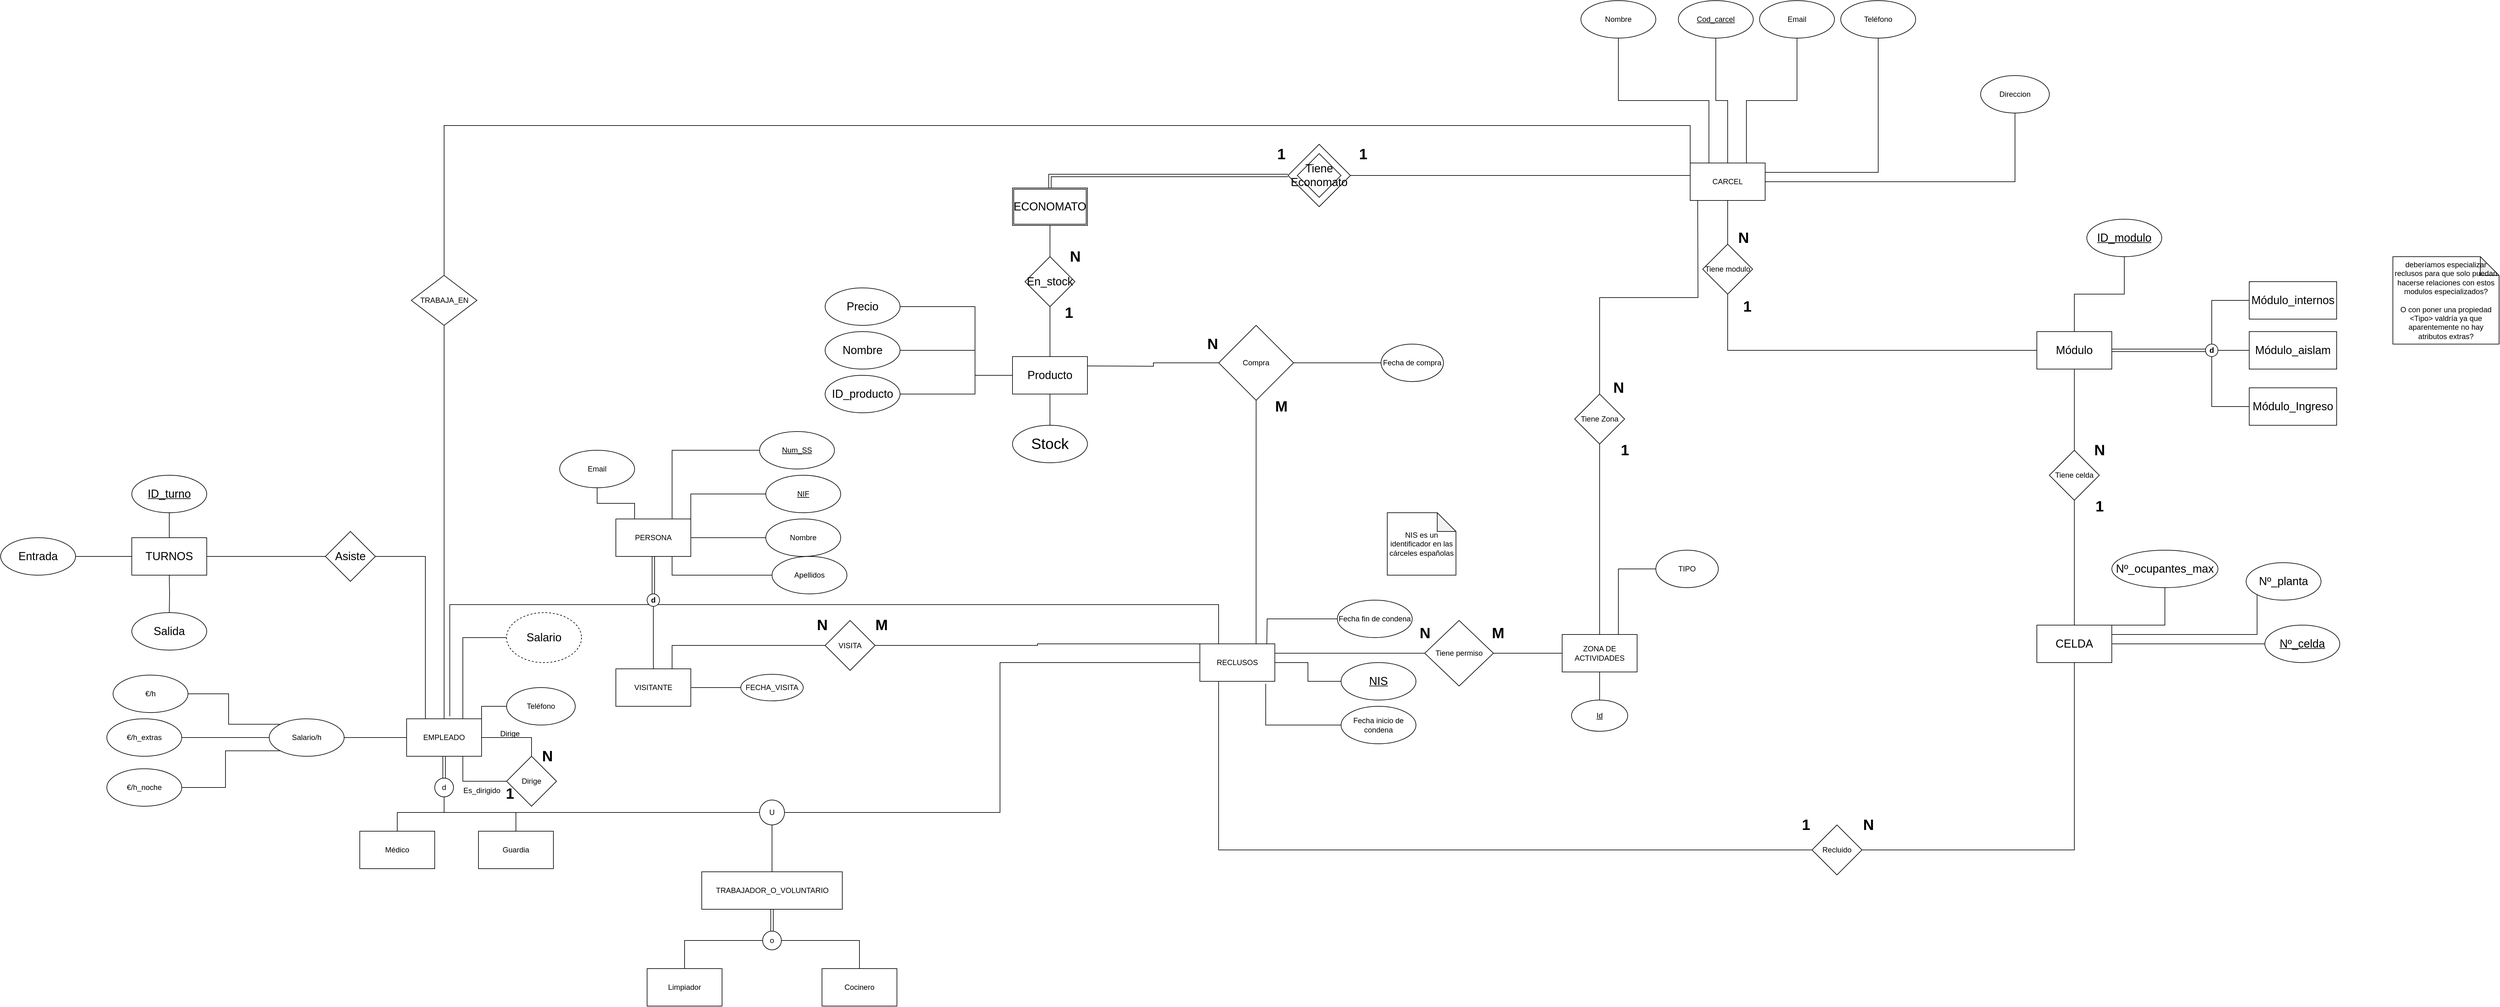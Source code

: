 <mxfile version="20.6.0" type="device"><diagram id="C5RBs43oDa-KdzZeNtuy" name="Page-1"><mxGraphModel dx="3218" dy="2105" grid="1" gridSize="10" guides="1" tooltips="1" connect="1" arrows="1" fold="1" page="1" pageScale="1" pageWidth="827" pageHeight="1169" math="0" shadow="0"><root><mxCell id="WIyWlLk6GJQsqaUBKTNV-0"/><mxCell id="WIyWlLk6GJQsqaUBKTNV-1" parent="WIyWlLk6GJQsqaUBKTNV-0"/><mxCell id="z4VB_ewiJuMk0Z62sK39-1" value="" style="rhombus;whiteSpace=wrap;html=1;" parent="WIyWlLk6GJQsqaUBKTNV-1" vertex="1"><mxGeometry x="511" y="-580" width="100" height="100" as="geometry"/></mxCell><mxCell id="nZhZhQw-TwDDFxZRIC-Q-12" value="" style="edgeStyle=orthogonalEdgeStyle;rounded=0;orthogonalLoop=1;jettySize=auto;html=1;endArrow=none;endFill=0;" parent="WIyWlLk6GJQsqaUBKTNV-1" source="nZhZhQw-TwDDFxZRIC-Q-10" target="nZhZhQw-TwDDFxZRIC-Q-11" edge="1"><mxGeometry relative="1" as="geometry"/></mxCell><mxCell id="nZhZhQw-TwDDFxZRIC-Q-14" style="edgeStyle=orthogonalEdgeStyle;rounded=0;orthogonalLoop=1;jettySize=auto;html=1;exitX=1;exitY=0.25;exitDx=0;exitDy=0;entryX=0.5;entryY=1;entryDx=0;entryDy=0;endArrow=none;endFill=0;" parent="WIyWlLk6GJQsqaUBKTNV-1" source="nZhZhQw-TwDDFxZRIC-Q-10" target="nZhZhQw-TwDDFxZRIC-Q-17" edge="1"><mxGeometry relative="1" as="geometry"/></mxCell><mxCell id="nZhZhQw-TwDDFxZRIC-Q-16" style="edgeStyle=orthogonalEdgeStyle;rounded=0;orthogonalLoop=1;jettySize=auto;html=1;exitX=0.25;exitY=0;exitDx=0;exitDy=0;endArrow=none;endFill=0;" parent="WIyWlLk6GJQsqaUBKTNV-1" source="nZhZhQw-TwDDFxZRIC-Q-10" target="nZhZhQw-TwDDFxZRIC-Q-15" edge="1"><mxGeometry relative="1" as="geometry"/></mxCell><mxCell id="nZhZhQw-TwDDFxZRIC-Q-18" style="edgeStyle=orthogonalEdgeStyle;rounded=0;orthogonalLoop=1;jettySize=auto;html=1;exitX=1;exitY=0.5;exitDx=0;exitDy=0;endArrow=none;endFill=0;entryX=0.5;entryY=1;entryDx=0;entryDy=0;" parent="WIyWlLk6GJQsqaUBKTNV-1" source="nZhZhQw-TwDDFxZRIC-Q-10" target="nZhZhQw-TwDDFxZRIC-Q-13" edge="1"><mxGeometry relative="1" as="geometry"><mxPoint x="1510.727" y="-360" as="targetPoint"/><Array as="points"><mxPoint x="1675" y="-520"/></Array></mxGeometry></mxCell><mxCell id="8FpTboGIXCuJdmvyg3Es-16" value="" style="edgeStyle=orthogonalEdgeStyle;rounded=0;orthogonalLoop=1;jettySize=auto;html=1;endArrow=none;endFill=0;" parent="WIyWlLk6GJQsqaUBKTNV-1" source="nZhZhQw-TwDDFxZRIC-Q-10" target="8FpTboGIXCuJdmvyg3Es-15" edge="1"><mxGeometry relative="1" as="geometry"/></mxCell><mxCell id="5Gf6_kw0BsBEPdDFh9oS-5" style="edgeStyle=orthogonalEdgeStyle;rounded=0;orthogonalLoop=1;jettySize=auto;html=1;exitX=0;exitY=0;exitDx=0;exitDy=0;entryX=0.5;entryY=0;entryDx=0;entryDy=0;endArrow=none;endFill=0;" parent="WIyWlLk6GJQsqaUBKTNV-1" source="nZhZhQw-TwDDFxZRIC-Q-10" target="5Gf6_kw0BsBEPdDFh9oS-1" edge="1"><mxGeometry relative="1" as="geometry"><mxPoint x="-600.0" y="-580" as="targetPoint"/><Array as="points"><mxPoint x="1155" y="-610"/><mxPoint x="-840" y="-610"/></Array></mxGeometry></mxCell><mxCell id="5Gf6_kw0BsBEPdDFh9oS-8" style="edgeStyle=orthogonalEdgeStyle;rounded=0;orthogonalLoop=1;jettySize=auto;html=1;exitX=0.75;exitY=0;exitDx=0;exitDy=0;entryX=0.5;entryY=1;entryDx=0;entryDy=0;endArrow=none;endFill=0;" parent="WIyWlLk6GJQsqaUBKTNV-1" source="nZhZhQw-TwDDFxZRIC-Q-10" target="nZhZhQw-TwDDFxZRIC-Q-34" edge="1"><mxGeometry relative="1" as="geometry"/></mxCell><mxCell id="nZhZhQw-TwDDFxZRIC-Q-10" value="CARCEL" style="rounded=0;whiteSpace=wrap;html=1;" parent="WIyWlLk6GJQsqaUBKTNV-1" vertex="1"><mxGeometry x="1155" y="-550" width="120" height="60" as="geometry"/></mxCell><mxCell id="nZhZhQw-TwDDFxZRIC-Q-11" value="&lt;u&gt;Cod_carcel&lt;/u&gt;" style="ellipse;whiteSpace=wrap;html=1;rounded=0;" parent="WIyWlLk6GJQsqaUBKTNV-1" vertex="1"><mxGeometry x="1136" y="-810" width="120" height="60" as="geometry"/></mxCell><mxCell id="nZhZhQw-TwDDFxZRIC-Q-13" value="Direccion" style="ellipse;whiteSpace=wrap;html=1;" parent="WIyWlLk6GJQsqaUBKTNV-1" vertex="1"><mxGeometry x="1620" y="-690" width="110" height="60" as="geometry"/></mxCell><mxCell id="nZhZhQw-TwDDFxZRIC-Q-15" value="Nombre" style="ellipse;whiteSpace=wrap;html=1;" parent="WIyWlLk6GJQsqaUBKTNV-1" vertex="1"><mxGeometry x="980" y="-810" width="120" height="60" as="geometry"/></mxCell><mxCell id="nZhZhQw-TwDDFxZRIC-Q-17" value="Teléfono" style="ellipse;whiteSpace=wrap;html=1;" parent="WIyWlLk6GJQsqaUBKTNV-1" vertex="1"><mxGeometry x="1396" y="-810" width="120" height="60" as="geometry"/></mxCell><mxCell id="nZhZhQw-TwDDFxZRIC-Q-26" style="edgeStyle=orthogonalEdgeStyle;rounded=0;orthogonalLoop=1;jettySize=auto;html=1;exitX=1;exitY=0;exitDx=0;exitDy=0;entryX=0;entryY=0.5;entryDx=0;entryDy=0;endArrow=none;endFill=0;" parent="WIyWlLk6GJQsqaUBKTNV-1" source="nZhZhQw-TwDDFxZRIC-Q-21" target="nZhZhQw-TwDDFxZRIC-Q-25" edge="1"><mxGeometry relative="1" as="geometry"/></mxCell><mxCell id="nZhZhQw-TwDDFxZRIC-Q-80" style="edgeStyle=orthogonalEdgeStyle;rounded=0;orthogonalLoop=1;jettySize=auto;html=1;exitX=0.5;exitY=1;exitDx=0;exitDy=0;entryX=0.5;entryY=0;entryDx=0;entryDy=0;endArrow=none;endFill=0;shape=link;" parent="WIyWlLk6GJQsqaUBKTNV-1" source="nZhZhQw-TwDDFxZRIC-Q-21" target="nZhZhQw-TwDDFxZRIC-Q-75" edge="1"><mxGeometry relative="1" as="geometry"/></mxCell><mxCell id="nZhZhQw-TwDDFxZRIC-Q-138" style="edgeStyle=orthogonalEdgeStyle;rounded=0;orthogonalLoop=1;jettySize=auto;html=1;exitX=0.25;exitY=0;exitDx=0;exitDy=0;entryX=0.5;entryY=1;entryDx=0;entryDy=0;fontSize=18;endArrow=none;endFill=0;" parent="WIyWlLk6GJQsqaUBKTNV-1" source="nZhZhQw-TwDDFxZRIC-Q-21" target="nZhZhQw-TwDDFxZRIC-Q-37" edge="1"><mxGeometry relative="1" as="geometry"/></mxCell><mxCell id="nZhZhQw-TwDDFxZRIC-Q-140" style="edgeStyle=orthogonalEdgeStyle;rounded=0;orthogonalLoop=1;jettySize=auto;html=1;exitX=0.75;exitY=1;exitDx=0;exitDy=0;entryX=0;entryY=0.5;entryDx=0;entryDy=0;fontSize=18;endArrow=none;endFill=0;" parent="WIyWlLk6GJQsqaUBKTNV-1" source="nZhZhQw-TwDDFxZRIC-Q-21" target="nZhZhQw-TwDDFxZRIC-Q-29" edge="1"><mxGeometry relative="1" as="geometry"/></mxCell><mxCell id="nZhZhQw-TwDDFxZRIC-Q-141" style="edgeStyle=orthogonalEdgeStyle;rounded=0;orthogonalLoop=1;jettySize=auto;html=1;exitX=1;exitY=0.5;exitDx=0;exitDy=0;entryX=0;entryY=0.5;entryDx=0;entryDy=0;fontSize=18;endArrow=none;endFill=0;" parent="WIyWlLk6GJQsqaUBKTNV-1" source="nZhZhQw-TwDDFxZRIC-Q-21" target="nZhZhQw-TwDDFxZRIC-Q-27" edge="1"><mxGeometry relative="1" as="geometry"/></mxCell><mxCell id="nZhZhQw-TwDDFxZRIC-Q-142" style="edgeStyle=orthogonalEdgeStyle;rounded=0;orthogonalLoop=1;jettySize=auto;html=1;exitX=0.75;exitY=0;exitDx=0;exitDy=0;entryX=0;entryY=0.5;entryDx=0;entryDy=0;fontSize=18;endArrow=none;endFill=0;" parent="WIyWlLk6GJQsqaUBKTNV-1" source="nZhZhQw-TwDDFxZRIC-Q-21" target="nZhZhQw-TwDDFxZRIC-Q-46" edge="1"><mxGeometry relative="1" as="geometry"/></mxCell><mxCell id="nZhZhQw-TwDDFxZRIC-Q-21" value="PERSONA" style="whiteSpace=wrap;html=1;" parent="WIyWlLk6GJQsqaUBKTNV-1" vertex="1"><mxGeometry x="-565" y="20" width="120" height="60" as="geometry"/></mxCell><mxCell id="nZhZhQw-TwDDFxZRIC-Q-25" value="&lt;u&gt;NIF&lt;/u&gt;" style="ellipse;whiteSpace=wrap;html=1;" parent="WIyWlLk6GJQsqaUBKTNV-1" vertex="1"><mxGeometry x="-325" y="-50" width="120" height="60" as="geometry"/></mxCell><mxCell id="nZhZhQw-TwDDFxZRIC-Q-27" value="Nombre" style="ellipse;whiteSpace=wrap;html=1;" parent="WIyWlLk6GJQsqaUBKTNV-1" vertex="1"><mxGeometry x="-325" y="20" width="120" height="60" as="geometry"/></mxCell><mxCell id="nZhZhQw-TwDDFxZRIC-Q-29" value="Apellidos" style="ellipse;whiteSpace=wrap;html=1;" parent="WIyWlLk6GJQsqaUBKTNV-1" vertex="1"><mxGeometry x="-315" y="80" width="120" height="60" as="geometry"/></mxCell><mxCell id="nZhZhQw-TwDDFxZRIC-Q-34" value="Email" style="ellipse;whiteSpace=wrap;html=1;" parent="WIyWlLk6GJQsqaUBKTNV-1" vertex="1"><mxGeometry x="1266" y="-810" width="120" height="60" as="geometry"/></mxCell><mxCell id="nZhZhQw-TwDDFxZRIC-Q-37" value="Email" style="ellipse;whiteSpace=wrap;html=1;" parent="WIyWlLk6GJQsqaUBKTNV-1" vertex="1"><mxGeometry x="-655" y="-90" width="120" height="60" as="geometry"/></mxCell><mxCell id="nZhZhQw-TwDDFxZRIC-Q-186" style="edgeStyle=orthogonalEdgeStyle;rounded=0;orthogonalLoop=1;jettySize=auto;html=1;exitX=1;exitY=0;exitDx=0;exitDy=0;entryX=0;entryY=0.5;entryDx=0;entryDy=0;fontSize=18;endArrow=none;endFill=0;" parent="WIyWlLk6GJQsqaUBKTNV-1" source="nZhZhQw-TwDDFxZRIC-Q-39" target="nZhZhQw-TwDDFxZRIC-Q-185" edge="1"><mxGeometry relative="1" as="geometry"/></mxCell><mxCell id="nZhZhQw-TwDDFxZRIC-Q-212" style="edgeStyle=none;rounded=0;orthogonalLoop=1;jettySize=auto;html=1;exitX=0;exitY=0.5;exitDx=0;exitDy=0;entryX=1;entryY=0.5;entryDx=0;entryDy=0;fontSize=18;endArrow=none;endFill=0;" parent="WIyWlLk6GJQsqaUBKTNV-1" source="nZhZhQw-TwDDFxZRIC-Q-39" target="nZhZhQw-TwDDFxZRIC-Q-87" edge="1"><mxGeometry relative="1" as="geometry"/></mxCell><mxCell id="nZhZhQw-TwDDFxZRIC-Q-218" style="edgeStyle=none;rounded=0;orthogonalLoop=1;jettySize=auto;html=1;exitX=0.25;exitY=0;exitDx=0;exitDy=0;entryX=1;entryY=0.5;entryDx=0;entryDy=0;fontSize=18;endArrow=none;endFill=0;" parent="WIyWlLk6GJQsqaUBKTNV-1" source="nZhZhQw-TwDDFxZRIC-Q-39" target="nZhZhQw-TwDDFxZRIC-Q-208" edge="1"><mxGeometry relative="1" as="geometry"><Array as="points"><mxPoint x="-870" y="80"/></Array></mxGeometry></mxCell><mxCell id="nZhZhQw-TwDDFxZRIC-Q-219" style="edgeStyle=none;rounded=0;orthogonalLoop=1;jettySize=auto;html=1;exitX=0.75;exitY=0;exitDx=0;exitDy=0;entryX=0;entryY=0.5;entryDx=0;entryDy=0;fontSize=18;endArrow=none;endFill=0;" parent="WIyWlLk6GJQsqaUBKTNV-1" source="nZhZhQw-TwDDFxZRIC-Q-39" target="nZhZhQw-TwDDFxZRIC-Q-129" edge="1"><mxGeometry relative="1" as="geometry"><Array as="points"><mxPoint x="-810" y="210"/></Array></mxGeometry></mxCell><mxCell id="8FpTboGIXCuJdmvyg3Es-13" style="edgeStyle=orthogonalEdgeStyle;rounded=0;orthogonalLoop=1;jettySize=auto;html=1;exitX=0.75;exitY=1;exitDx=0;exitDy=0;endArrow=none;endFill=0;" parent="WIyWlLk6GJQsqaUBKTNV-1" source="nZhZhQw-TwDDFxZRIC-Q-39" target="8FpTboGIXCuJdmvyg3Es-12" edge="1"><mxGeometry relative="1" as="geometry"/></mxCell><mxCell id="8FpTboGIXCuJdmvyg3Es-14" style="edgeStyle=orthogonalEdgeStyle;rounded=0;orthogonalLoop=1;jettySize=auto;html=1;exitX=1;exitY=0.5;exitDx=0;exitDy=0;entryX=0.5;entryY=0;entryDx=0;entryDy=0;endArrow=none;endFill=0;" parent="WIyWlLk6GJQsqaUBKTNV-1" source="nZhZhQw-TwDDFxZRIC-Q-39" target="8FpTboGIXCuJdmvyg3Es-12" edge="1"><mxGeometry relative="1" as="geometry"/></mxCell><mxCell id="5Gf6_kw0BsBEPdDFh9oS-2" style="edgeStyle=orthogonalEdgeStyle;rounded=0;orthogonalLoop=1;jettySize=auto;html=1;exitX=0.5;exitY=0;exitDx=0;exitDy=0;endArrow=none;endFill=0;" parent="WIyWlLk6GJQsqaUBKTNV-1" source="nZhZhQw-TwDDFxZRIC-Q-39" target="5Gf6_kw0BsBEPdDFh9oS-1" edge="1"><mxGeometry relative="1" as="geometry"/></mxCell><mxCell id="nZhZhQw-TwDDFxZRIC-Q-39" value="EMPLEADO" style="whiteSpace=wrap;html=1;" parent="WIyWlLk6GJQsqaUBKTNV-1" vertex="1"><mxGeometry x="-900" y="340" width="120" height="60" as="geometry"/></mxCell><mxCell id="nZhZhQw-TwDDFxZRIC-Q-146" style="edgeStyle=orthogonalEdgeStyle;rounded=0;orthogonalLoop=1;jettySize=auto;html=1;exitX=1;exitY=0.5;exitDx=0;exitDy=0;entryX=0;entryY=0.5;entryDx=0;entryDy=0;fontSize=18;endArrow=none;endFill=0;" parent="WIyWlLk6GJQsqaUBKTNV-1" source="nZhZhQw-TwDDFxZRIC-Q-40" target="nZhZhQw-TwDDFxZRIC-Q-145" edge="1"><mxGeometry relative="1" as="geometry"/></mxCell><mxCell id="BwwgE5QBUh3-6MuKjZ0O-3" style="edgeStyle=orthogonalEdgeStyle;rounded=0;orthogonalLoop=1;jettySize=auto;html=1;exitX=0.75;exitY=0;exitDx=0;exitDy=0;endArrow=none;endFill=0;" parent="WIyWlLk6GJQsqaUBKTNV-1" source="nZhZhQw-TwDDFxZRIC-Q-40" target="BwwgE5QBUh3-6MuKjZ0O-4" edge="1"><mxGeometry relative="1" as="geometry"><mxPoint x="460.111" y="-190" as="targetPoint"/></mxGeometry></mxCell><mxCell id="z4VB_ewiJuMk0Z62sK39-12" style="edgeStyle=orthogonalEdgeStyle;rounded=0;orthogonalLoop=1;jettySize=auto;html=1;exitX=0;exitY=0.5;exitDx=0;exitDy=0;entryX=1;entryY=0.5;entryDx=0;entryDy=0;endArrow=none;endFill=0;" parent="WIyWlLk6GJQsqaUBKTNV-1" source="nZhZhQw-TwDDFxZRIC-Q-40" target="z4VB_ewiJuMk0Z62sK39-8" edge="1"><mxGeometry relative="1" as="geometry"><Array as="points"><mxPoint x="50" y="250"/><mxPoint x="50" y="490"/></Array></mxGeometry></mxCell><mxCell id="z4VB_ewiJuMk0Z62sK39-24" style="edgeStyle=orthogonalEdgeStyle;rounded=0;orthogonalLoop=1;jettySize=auto;html=1;exitX=1;exitY=0.25;exitDx=0;exitDy=0;endArrow=none;endFill=0;" parent="WIyWlLk6GJQsqaUBKTNV-1" source="nZhZhQw-TwDDFxZRIC-Q-40" target="z4VB_ewiJuMk0Z62sK39-28" edge="1"><mxGeometry relative="1" as="geometry"><mxPoint x="720" y="235" as="targetPoint"/></mxGeometry></mxCell><mxCell id="qraamc6nUMJ5CnrImO1x-23" style="edgeStyle=orthogonalEdgeStyle;rounded=0;orthogonalLoop=1;jettySize=auto;html=1;exitX=0.25;exitY=0;exitDx=0;exitDy=0;entryX=1;entryY=1;entryDx=0;entryDy=0;endArrow=none;endFill=0;" edge="1" parent="WIyWlLk6GJQsqaUBKTNV-1" source="nZhZhQw-TwDDFxZRIC-Q-40" target="nZhZhQw-TwDDFxZRIC-Q-75"><mxGeometry relative="1" as="geometry"><Array as="points"><mxPoint x="400" y="157"/></Array></mxGeometry></mxCell><mxCell id="qraamc6nUMJ5CnrImO1x-30" style="edgeStyle=orthogonalEdgeStyle;rounded=0;orthogonalLoop=1;jettySize=auto;html=1;exitX=0;exitY=0;exitDx=0;exitDy=0;entryX=1;entryY=0.5;entryDx=0;entryDy=0;endArrow=none;endFill=0;" edge="1" parent="WIyWlLk6GJQsqaUBKTNV-1" source="nZhZhQw-TwDDFxZRIC-Q-40" target="qraamc6nUMJ5CnrImO1x-28"><mxGeometry relative="1" as="geometry"><Array as="points"><mxPoint x="110" y="220"/><mxPoint x="110" y="223"/></Array></mxGeometry></mxCell><mxCell id="nZhZhQw-TwDDFxZRIC-Q-40" value="RECLUSOS" style="whiteSpace=wrap;html=1;" parent="WIyWlLk6GJQsqaUBKTNV-1" vertex="1"><mxGeometry x="370" y="220" width="120" height="60" as="geometry"/></mxCell><mxCell id="nZhZhQw-TwDDFxZRIC-Q-46" value="&lt;u&gt;Num_SS&lt;/u&gt;" style="ellipse;whiteSpace=wrap;html=1;" parent="WIyWlLk6GJQsqaUBKTNV-1" vertex="1"><mxGeometry x="-335" y="-120" width="120" height="60" as="geometry"/></mxCell><mxCell id="nZhZhQw-TwDDFxZRIC-Q-81" style="edgeStyle=orthogonalEdgeStyle;rounded=0;orthogonalLoop=1;jettySize=auto;html=1;exitX=0;exitY=1;exitDx=0;exitDy=0;entryX=0.576;entryY=-0.069;entryDx=0;entryDy=0;entryPerimeter=0;endArrow=none;endFill=0;" parent="WIyWlLk6GJQsqaUBKTNV-1" source="nZhZhQw-TwDDFxZRIC-Q-75" target="nZhZhQw-TwDDFxZRIC-Q-39" edge="1"><mxGeometry relative="1" as="geometry"/></mxCell><mxCell id="qraamc6nUMJ5CnrImO1x-25" style="edgeStyle=orthogonalEdgeStyle;rounded=0;orthogonalLoop=1;jettySize=auto;html=1;exitX=0.5;exitY=1;exitDx=0;exitDy=0;entryX=0.5;entryY=0;entryDx=0;entryDy=0;endArrow=none;endFill=0;" edge="1" parent="WIyWlLk6GJQsqaUBKTNV-1" source="nZhZhQw-TwDDFxZRIC-Q-75" target="qraamc6nUMJ5CnrImO1x-24"><mxGeometry relative="1" as="geometry"/></mxCell><mxCell id="nZhZhQw-TwDDFxZRIC-Q-75" value="&lt;b&gt;d&lt;/b&gt;" style="ellipse;whiteSpace=wrap;html=1;aspect=fixed;" parent="WIyWlLk6GJQsqaUBKTNV-1" vertex="1"><mxGeometry x="-515" y="140" width="20" height="20" as="geometry"/></mxCell><mxCell id="nZhZhQw-TwDDFxZRIC-Q-93" style="edgeStyle=orthogonalEdgeStyle;rounded=0;orthogonalLoop=1;jettySize=auto;html=1;exitX=0;exitY=1;exitDx=0;exitDy=0;entryX=1;entryY=0.5;entryDx=0;entryDy=0;endArrow=none;endFill=0;" parent="WIyWlLk6GJQsqaUBKTNV-1" source="nZhZhQw-TwDDFxZRIC-Q-87" target="nZhZhQw-TwDDFxZRIC-Q-90" edge="1"><mxGeometry relative="1" as="geometry"><mxPoint x="-1109.497" y="394.749" as="sourcePoint"/></mxGeometry></mxCell><mxCell id="nZhZhQw-TwDDFxZRIC-Q-91" style="edgeStyle=orthogonalEdgeStyle;rounded=0;orthogonalLoop=1;jettySize=auto;html=1;exitX=0;exitY=0;exitDx=0;exitDy=0;entryX=1;entryY=0.5;entryDx=0;entryDy=0;endArrow=none;endFill=0;" parent="WIyWlLk6GJQsqaUBKTNV-1" source="nZhZhQw-TwDDFxZRIC-Q-87" target="nZhZhQw-TwDDFxZRIC-Q-88" edge="1"><mxGeometry relative="1" as="geometry"/></mxCell><mxCell id="nZhZhQw-TwDDFxZRIC-Q-92" style="edgeStyle=orthogonalEdgeStyle;rounded=0;orthogonalLoop=1;jettySize=auto;html=1;exitX=0;exitY=0.5;exitDx=0;exitDy=0;endArrow=none;endFill=0;" parent="WIyWlLk6GJQsqaUBKTNV-1" source="nZhZhQw-TwDDFxZRIC-Q-87" target="nZhZhQw-TwDDFxZRIC-Q-89" edge="1"><mxGeometry relative="1" as="geometry"/></mxCell><mxCell id="nZhZhQw-TwDDFxZRIC-Q-87" value="Salario/h" style="ellipse;whiteSpace=wrap;html=1;" parent="WIyWlLk6GJQsqaUBKTNV-1" vertex="1"><mxGeometry x="-1120" y="340" width="120" height="60" as="geometry"/></mxCell><mxCell id="nZhZhQw-TwDDFxZRIC-Q-88" value="€/h" style="ellipse;whiteSpace=wrap;html=1;" parent="WIyWlLk6GJQsqaUBKTNV-1" vertex="1"><mxGeometry x="-1370" y="270" width="120" height="60" as="geometry"/></mxCell><mxCell id="nZhZhQw-TwDDFxZRIC-Q-89" value="€/h_extras" style="ellipse;whiteSpace=wrap;html=1;" parent="WIyWlLk6GJQsqaUBKTNV-1" vertex="1"><mxGeometry x="-1380" y="340" width="120" height="60" as="geometry"/></mxCell><mxCell id="nZhZhQw-TwDDFxZRIC-Q-90" value="€/h_noche" style="ellipse;whiteSpace=wrap;html=1;" parent="WIyWlLk6GJQsqaUBKTNV-1" vertex="1"><mxGeometry x="-1380" y="420" width="120" height="60" as="geometry"/></mxCell><mxCell id="nZhZhQw-TwDDFxZRIC-Q-129" value="Salario" style="ellipse;whiteSpace=wrap;html=1;fontSize=18;dashed=1;" parent="WIyWlLk6GJQsqaUBKTNV-1" vertex="1"><mxGeometry x="-740" y="170" width="120" height="80" as="geometry"/></mxCell><mxCell id="nZhZhQw-TwDDFxZRIC-Q-145" value="&lt;u&gt;NIS&lt;/u&gt;" style="ellipse;whiteSpace=wrap;html=1;fontSize=18;" parent="WIyWlLk6GJQsqaUBKTNV-1" vertex="1"><mxGeometry x="596" y="250" width="120" height="60" as="geometry"/></mxCell><mxCell id="nZhZhQw-TwDDFxZRIC-Q-153" style="edgeStyle=orthogonalEdgeStyle;rounded=0;orthogonalLoop=1;jettySize=auto;html=1;exitX=1;exitY=0;exitDx=0;exitDy=0;fontSize=18;endArrow=none;endFill=0;entryX=0.5;entryY=1;entryDx=0;entryDy=0;" parent="WIyWlLk6GJQsqaUBKTNV-1" source="nZhZhQw-TwDDFxZRIC-Q-151" target="nZhZhQw-TwDDFxZRIC-Q-154" edge="1"><mxGeometry relative="1" as="geometry"><mxPoint x="1805" y="150" as="targetPoint"/><Array as="points"><mxPoint x="1915" y="190"/></Array></mxGeometry></mxCell><mxCell id="nZhZhQw-TwDDFxZRIC-Q-156" style="edgeStyle=orthogonalEdgeStyle;rounded=0;orthogonalLoop=1;jettySize=auto;html=1;exitX=1;exitY=0.5;exitDx=0;exitDy=0;entryX=0;entryY=0.5;entryDx=0;entryDy=0;fontSize=18;endArrow=none;endFill=0;" parent="WIyWlLk6GJQsqaUBKTNV-1" source="nZhZhQw-TwDDFxZRIC-Q-151" target="nZhZhQw-TwDDFxZRIC-Q-155" edge="1"><mxGeometry relative="1" as="geometry"/></mxCell><mxCell id="nZhZhQw-TwDDFxZRIC-Q-158" style="edgeStyle=orthogonalEdgeStyle;rounded=0;orthogonalLoop=1;jettySize=auto;html=1;exitX=1;exitY=0.25;exitDx=0;exitDy=0;entryX=0;entryY=1;entryDx=0;entryDy=0;fontSize=18;endArrow=none;endFill=0;" parent="WIyWlLk6GJQsqaUBKTNV-1" source="nZhZhQw-TwDDFxZRIC-Q-151" target="nZhZhQw-TwDDFxZRIC-Q-157" edge="1"><mxGeometry relative="1" as="geometry"/></mxCell><mxCell id="8FpTboGIXCuJdmvyg3Es-21" style="edgeStyle=orthogonalEdgeStyle;rounded=0;orthogonalLoop=1;jettySize=auto;html=1;exitX=0.5;exitY=1;exitDx=0;exitDy=0;endArrow=none;endFill=0;entryX=1;entryY=0.5;entryDx=0;entryDy=0;" parent="WIyWlLk6GJQsqaUBKTNV-1" source="nZhZhQw-TwDDFxZRIC-Q-151" target="8FpTboGIXCuJdmvyg3Es-22" edge="1"><mxGeometry relative="1" as="geometry"><mxPoint x="386.8" y="610" as="targetPoint"/><Array as="points"><mxPoint x="1770" y="550"/></Array></mxGeometry></mxCell><mxCell id="nZhZhQw-TwDDFxZRIC-Q-151" value="CELDA" style="whiteSpace=wrap;html=1;fontSize=18;" parent="WIyWlLk6GJQsqaUBKTNV-1" vertex="1"><mxGeometry x="1710" y="190" width="120" height="60" as="geometry"/></mxCell><mxCell id="nZhZhQw-TwDDFxZRIC-Q-154" value="Nº_ocupantes_max" style="ellipse;whiteSpace=wrap;html=1;fontSize=18;" parent="WIyWlLk6GJQsqaUBKTNV-1" vertex="1"><mxGeometry x="1830" y="70" width="170" height="60" as="geometry"/></mxCell><mxCell id="nZhZhQw-TwDDFxZRIC-Q-155" value="&lt;u&gt;Nº_celda&lt;/u&gt;" style="ellipse;whiteSpace=wrap;html=1;fontSize=18;" parent="WIyWlLk6GJQsqaUBKTNV-1" vertex="1"><mxGeometry x="2075" y="190" width="120" height="60" as="geometry"/></mxCell><mxCell id="nZhZhQw-TwDDFxZRIC-Q-157" value="Nº_planta" style="ellipse;whiteSpace=wrap;html=1;fontSize=18;" parent="WIyWlLk6GJQsqaUBKTNV-1" vertex="1"><mxGeometry x="2045" y="90" width="120" height="60" as="geometry"/></mxCell><mxCell id="nZhZhQw-TwDDFxZRIC-Q-166" style="edgeStyle=orthogonalEdgeStyle;rounded=0;orthogonalLoop=1;jettySize=auto;html=1;exitX=0.5;exitY=0;exitDx=0;exitDy=0;entryX=0.5;entryY=1;entryDx=0;entryDy=0;fontSize=18;endArrow=none;endFill=0;" parent="WIyWlLk6GJQsqaUBKTNV-1" source="nZhZhQw-TwDDFxZRIC-Q-161" target="nZhZhQw-TwDDFxZRIC-Q-165" edge="1"><mxGeometry relative="1" as="geometry"/></mxCell><mxCell id="nZhZhQw-TwDDFxZRIC-Q-178" style="edgeStyle=orthogonalEdgeStyle;rounded=0;orthogonalLoop=1;jettySize=auto;html=1;exitX=1;exitY=0.5;exitDx=0;exitDy=0;entryX=0;entryY=0.5;entryDx=0;entryDy=0;fontSize=18;endArrow=none;endFill=0;shape=link;" parent="WIyWlLk6GJQsqaUBKTNV-1" source="nZhZhQw-TwDDFxZRIC-Q-161" target="nZhZhQw-TwDDFxZRIC-Q-177" edge="1"><mxGeometry relative="1" as="geometry"/></mxCell><mxCell id="8FpTboGIXCuJdmvyg3Es-18" style="edgeStyle=orthogonalEdgeStyle;rounded=0;orthogonalLoop=1;jettySize=auto;html=1;exitX=0.5;exitY=1;exitDx=0;exitDy=0;endArrow=none;endFill=0;entryX=0.5;entryY=0;entryDx=0;entryDy=0;" parent="WIyWlLk6GJQsqaUBKTNV-1" source="nZhZhQw-TwDDFxZRIC-Q-161" target="8FpTboGIXCuJdmvyg3Es-19" edge="1"><mxGeometry relative="1" as="geometry"><mxPoint x="1770.667" y="-50" as="targetPoint"/></mxGeometry></mxCell><mxCell id="nZhZhQw-TwDDFxZRIC-Q-161" value="Módulo" style="whiteSpace=wrap;html=1;fontSize=18;" parent="WIyWlLk6GJQsqaUBKTNV-1" vertex="1"><mxGeometry x="1710" y="-280" width="120" height="60" as="geometry"/></mxCell><mxCell id="nZhZhQw-TwDDFxZRIC-Q-165" value="&lt;u&gt;ID_modulo&lt;/u&gt;" style="ellipse;whiteSpace=wrap;html=1;fontSize=18;" parent="WIyWlLk6GJQsqaUBKTNV-1" vertex="1"><mxGeometry x="1790" y="-460" width="120" height="60" as="geometry"/></mxCell><mxCell id="nZhZhQw-TwDDFxZRIC-Q-167" value="Módulo_internos" style="whiteSpace=wrap;html=1;fontSize=18;" parent="WIyWlLk6GJQsqaUBKTNV-1" vertex="1"><mxGeometry x="2050" y="-360" width="140" height="60" as="geometry"/></mxCell><mxCell id="nZhZhQw-TwDDFxZRIC-Q-168" value="Módulo_aislam" style="whiteSpace=wrap;html=1;fontSize=18;" parent="WIyWlLk6GJQsqaUBKTNV-1" vertex="1"><mxGeometry x="2050" y="-280" width="140" height="60" as="geometry"/></mxCell><mxCell id="nZhZhQw-TwDDFxZRIC-Q-169" value="Módulo_Ingreso" style="whiteSpace=wrap;html=1;fontSize=18;" parent="WIyWlLk6GJQsqaUBKTNV-1" vertex="1"><mxGeometry x="2050" y="-190" width="140" height="60" as="geometry"/></mxCell><mxCell id="nZhZhQw-TwDDFxZRIC-Q-180" style="edgeStyle=orthogonalEdgeStyle;rounded=0;orthogonalLoop=1;jettySize=auto;html=1;exitX=1;exitY=0.5;exitDx=0;exitDy=0;entryX=0;entryY=0.5;entryDx=0;entryDy=0;fontSize=18;endArrow=none;endFill=0;" parent="WIyWlLk6GJQsqaUBKTNV-1" source="nZhZhQw-TwDDFxZRIC-Q-177" target="nZhZhQw-TwDDFxZRIC-Q-168" edge="1"><mxGeometry relative="1" as="geometry"/></mxCell><mxCell id="nZhZhQw-TwDDFxZRIC-Q-182" style="edgeStyle=orthogonalEdgeStyle;rounded=0;orthogonalLoop=1;jettySize=auto;html=1;exitX=0.5;exitY=1;exitDx=0;exitDy=0;entryX=0;entryY=0.5;entryDx=0;entryDy=0;fontSize=18;endArrow=none;endFill=0;" parent="WIyWlLk6GJQsqaUBKTNV-1" source="nZhZhQw-TwDDFxZRIC-Q-177" target="nZhZhQw-TwDDFxZRIC-Q-169" edge="1"><mxGeometry relative="1" as="geometry"/></mxCell><mxCell id="nZhZhQw-TwDDFxZRIC-Q-184" style="edgeStyle=orthogonalEdgeStyle;rounded=0;orthogonalLoop=1;jettySize=auto;html=1;exitX=0.5;exitY=0;exitDx=0;exitDy=0;entryX=0;entryY=0.5;entryDx=0;entryDy=0;fontSize=18;endArrow=none;endFill=0;" parent="WIyWlLk6GJQsqaUBKTNV-1" source="nZhZhQw-TwDDFxZRIC-Q-177" target="nZhZhQw-TwDDFxZRIC-Q-167" edge="1"><mxGeometry relative="1" as="geometry"/></mxCell><mxCell id="nZhZhQw-TwDDFxZRIC-Q-177" value="&lt;b&gt;d&lt;/b&gt;" style="ellipse;whiteSpace=wrap;html=1;aspect=fixed;" parent="WIyWlLk6GJQsqaUBKTNV-1" vertex="1"><mxGeometry x="1980" y="-260" width="20" height="20" as="geometry"/></mxCell><mxCell id="nZhZhQw-TwDDFxZRIC-Q-185" value="Teléfono" style="ellipse;whiteSpace=wrap;html=1;" parent="WIyWlLk6GJQsqaUBKTNV-1" vertex="1"><mxGeometry x="-740" y="290" width="110" height="60" as="geometry"/></mxCell><mxCell id="nZhZhQw-TwDDFxZRIC-Q-198" style="edgeStyle=orthogonalEdgeStyle;rounded=0;orthogonalLoop=1;jettySize=auto;html=1;exitX=0.5;exitY=1;exitDx=0;exitDy=0;entryX=0.5;entryY=0;entryDx=0;entryDy=0;fontSize=18;endArrow=none;endFill=0;" parent="WIyWlLk6GJQsqaUBKTNV-1" target="nZhZhQw-TwDDFxZRIC-Q-197" edge="1"><mxGeometry relative="1" as="geometry"><mxPoint x="-1280" y="110" as="sourcePoint"/></mxGeometry></mxCell><mxCell id="nZhZhQw-TwDDFxZRIC-Q-195" value="Entrada" style="ellipse;whiteSpace=wrap;html=1;fontSize=18;" parent="WIyWlLk6GJQsqaUBKTNV-1" vertex="1"><mxGeometry x="-1550" y="50" width="120" height="60" as="geometry"/></mxCell><mxCell id="nZhZhQw-TwDDFxZRIC-Q-197" value="Salida" style="ellipse;whiteSpace=wrap;html=1;fontSize=18;" parent="WIyWlLk6GJQsqaUBKTNV-1" vertex="1"><mxGeometry x="-1340" y="170" width="120" height="60" as="geometry"/></mxCell><mxCell id="nZhZhQw-TwDDFxZRIC-Q-205" style="edgeStyle=orthogonalEdgeStyle;rounded=0;orthogonalLoop=1;jettySize=auto;html=1;exitX=0.5;exitY=0;exitDx=0;exitDy=0;entryX=0.5;entryY=1;entryDx=0;entryDy=0;fontSize=18;endArrow=none;endFill=0;" parent="WIyWlLk6GJQsqaUBKTNV-1" source="nZhZhQw-TwDDFxZRIC-Q-203" target="nZhZhQw-TwDDFxZRIC-Q-204" edge="1"><mxGeometry relative="1" as="geometry"/></mxCell><mxCell id="nZhZhQw-TwDDFxZRIC-Q-206" style="edgeStyle=orthogonalEdgeStyle;rounded=0;orthogonalLoop=1;jettySize=auto;html=1;exitX=0;exitY=0.5;exitDx=0;exitDy=0;entryX=1;entryY=0.5;entryDx=0;entryDy=0;fontSize=18;endArrow=none;endFill=0;" parent="WIyWlLk6GJQsqaUBKTNV-1" source="nZhZhQw-TwDDFxZRIC-Q-203" target="nZhZhQw-TwDDFxZRIC-Q-195" edge="1"><mxGeometry relative="1" as="geometry"/></mxCell><mxCell id="nZhZhQw-TwDDFxZRIC-Q-203" value="TURNOS" style="whiteSpace=wrap;html=1;fontSize=18;" parent="WIyWlLk6GJQsqaUBKTNV-1" vertex="1"><mxGeometry x="-1340" y="50" width="120" height="60" as="geometry"/></mxCell><mxCell id="nZhZhQw-TwDDFxZRIC-Q-204" value="&lt;u&gt;ID_turno&lt;/u&gt;" style="ellipse;whiteSpace=wrap;html=1;fontSize=18;" parent="WIyWlLk6GJQsqaUBKTNV-1" vertex="1"><mxGeometry x="-1340" y="-50" width="120" height="60" as="geometry"/></mxCell><mxCell id="nZhZhQw-TwDDFxZRIC-Q-208" value="Asiste" style="rhombus;whiteSpace=wrap;html=1;fontSize=18;" parent="WIyWlLk6GJQsqaUBKTNV-1" vertex="1"><mxGeometry x="-1030" y="40" width="80" height="80" as="geometry"/></mxCell><mxCell id="nZhZhQw-TwDDFxZRIC-Q-248" value="" style="edgeStyle=orthogonalEdgeStyle;rounded=0;orthogonalLoop=1;jettySize=auto;html=1;fontSize=18;endArrow=none;endFill=0;" parent="WIyWlLk6GJQsqaUBKTNV-1" source="nZhZhQw-TwDDFxZRIC-Q-225" target="nZhZhQw-TwDDFxZRIC-Q-247" edge="1"><mxGeometry relative="1" as="geometry"/></mxCell><mxCell id="nZhZhQw-TwDDFxZRIC-Q-225" value="ECONOMATO" style="shape=ext;double=1;rounded=0;whiteSpace=wrap;html=1;fontSize=18;perimeterSpacing=0;" parent="WIyWlLk6GJQsqaUBKTNV-1" vertex="1"><mxGeometry x="70" y="-510" width="120" height="60" as="geometry"/></mxCell><mxCell id="nZhZhQw-TwDDFxZRIC-Q-226" style="edgeStyle=none;rounded=0;orthogonalLoop=1;jettySize=auto;html=1;exitX=0.5;exitY=0;exitDx=0;exitDy=0;fontSize=18;endArrow=none;endFill=0;" parent="WIyWlLk6GJQsqaUBKTNV-1" source="nZhZhQw-TwDDFxZRIC-Q-225" target="nZhZhQw-TwDDFxZRIC-Q-225" edge="1"><mxGeometry relative="1" as="geometry"/></mxCell><mxCell id="nZhZhQw-TwDDFxZRIC-Q-231" style="edgeStyle=none;rounded=0;orthogonalLoop=1;jettySize=auto;html=1;exitX=1;exitY=1;exitDx=0;exitDy=0;fontSize=18;endArrow=none;endFill=0;" parent="WIyWlLk6GJQsqaUBKTNV-1" edge="1"><mxGeometry relative="1" as="geometry"><mxPoint x="37.5" y="-512.5" as="sourcePoint"/><mxPoint x="37.5" y="-512.5" as="targetPoint"/></mxGeometry></mxCell><mxCell id="nZhZhQw-TwDDFxZRIC-Q-242" style="edgeStyle=orthogonalEdgeStyle;rounded=0;orthogonalLoop=1;jettySize=auto;html=1;exitX=0;exitY=0.5;exitDx=0;exitDy=0;fontSize=18;endArrow=none;endFill=0;entryX=1;entryY=0.5;entryDx=0;entryDy=0;" parent="WIyWlLk6GJQsqaUBKTNV-1" source="nZhZhQw-TwDDFxZRIC-Q-240" target="nZhZhQw-TwDDFxZRIC-Q-241" edge="1"><mxGeometry relative="1" as="geometry"><mxPoint x="10" y="-80" as="targetPoint"/><Array as="points"><mxPoint x="10" y="-210"/><mxPoint x="10" y="-180"/></Array></mxGeometry></mxCell><mxCell id="nZhZhQw-TwDDFxZRIC-Q-244" style="edgeStyle=orthogonalEdgeStyle;rounded=0;orthogonalLoop=1;jettySize=auto;html=1;exitX=0;exitY=0.5;exitDx=0;exitDy=0;fontSize=18;endArrow=none;endFill=0;" parent="WIyWlLk6GJQsqaUBKTNV-1" source="nZhZhQw-TwDDFxZRIC-Q-240" target="nZhZhQw-TwDDFxZRIC-Q-243" edge="1"><mxGeometry relative="1" as="geometry"><Array as="points"><mxPoint x="10" y="-210"/><mxPoint x="10" y="-250"/></Array></mxGeometry></mxCell><mxCell id="nZhZhQw-TwDDFxZRIC-Q-249" style="edgeStyle=orthogonalEdgeStyle;rounded=0;orthogonalLoop=1;jettySize=auto;html=1;exitX=0.5;exitY=0;exitDx=0;exitDy=0;entryX=0.5;entryY=1;entryDx=0;entryDy=0;fontSize=18;endArrow=none;endFill=0;" parent="WIyWlLk6GJQsqaUBKTNV-1" source="nZhZhQw-TwDDFxZRIC-Q-240" target="nZhZhQw-TwDDFxZRIC-Q-247" edge="1"><mxGeometry relative="1" as="geometry"/></mxCell><mxCell id="qraamc6nUMJ5CnrImO1x-50" style="edgeStyle=orthogonalEdgeStyle;rounded=0;orthogonalLoop=1;jettySize=auto;html=1;exitX=0.5;exitY=1;exitDx=0;exitDy=0;entryX=0.5;entryY=0;entryDx=0;entryDy=0;fontSize=24;endArrow=none;endFill=0;" edge="1" parent="WIyWlLk6GJQsqaUBKTNV-1" source="nZhZhQw-TwDDFxZRIC-Q-240" target="qraamc6nUMJ5CnrImO1x-49"><mxGeometry relative="1" as="geometry"/></mxCell><mxCell id="nZhZhQw-TwDDFxZRIC-Q-240" value="Producto" style="whiteSpace=wrap;html=1;fontSize=18;" parent="WIyWlLk6GJQsqaUBKTNV-1" vertex="1"><mxGeometry x="70" y="-240" width="120" height="60" as="geometry"/></mxCell><mxCell id="nZhZhQw-TwDDFxZRIC-Q-241" value="ID_producto" style="ellipse;whiteSpace=wrap;html=1;fontSize=18;" parent="WIyWlLk6GJQsqaUBKTNV-1" vertex="1"><mxGeometry x="-230" y="-210" width="120" height="60" as="geometry"/></mxCell><mxCell id="nZhZhQw-TwDDFxZRIC-Q-243" value="Nombre" style="ellipse;whiteSpace=wrap;html=1;fontSize=18;" parent="WIyWlLk6GJQsqaUBKTNV-1" vertex="1"><mxGeometry x="-230" y="-280" width="120" height="60" as="geometry"/></mxCell><mxCell id="nZhZhQw-TwDDFxZRIC-Q-245" value="Precio" style="ellipse;whiteSpace=wrap;html=1;fontSize=18;" parent="WIyWlLk6GJQsqaUBKTNV-1" vertex="1"><mxGeometry x="-230" y="-350" width="120" height="60" as="geometry"/></mxCell><mxCell id="nZhZhQw-TwDDFxZRIC-Q-247" value="En_stock" style="rhombus;whiteSpace=wrap;html=1;fontSize=18;rounded=0;" parent="WIyWlLk6GJQsqaUBKTNV-1" vertex="1"><mxGeometry x="90" y="-400" width="80" height="80" as="geometry"/></mxCell><mxCell id="BwwgE5QBUh3-6MuKjZ0O-1" style="edgeStyle=orthogonalEdgeStyle;rounded=0;orthogonalLoop=1;jettySize=auto;html=1;entryX=0.5;entryY=0;entryDx=0;entryDy=0;endArrow=none;endFill=0;shape=link;exitX=0;exitY=0.5;exitDx=0;exitDy=0;" parent="WIyWlLk6GJQsqaUBKTNV-1" source="z4VB_ewiJuMk0Z62sK39-1" target="nZhZhQw-TwDDFxZRIC-Q-225" edge="1"><mxGeometry relative="1" as="geometry"><mxPoint x="-190" y="-545" as="sourcePoint"/></mxGeometry></mxCell><mxCell id="nZhZhQw-TwDDFxZRIC-Q-232" value="Tiene Economato" style="rhombus;whiteSpace=wrap;html=1;fontSize=18;" parent="WIyWlLk6GJQsqaUBKTNV-1" vertex="1"><mxGeometry x="526" y="-565" width="70" height="70" as="geometry"/></mxCell><mxCell id="BwwgE5QBUh3-6MuKjZ0O-0" value="" style="edgeStyle=orthogonalEdgeStyle;rounded=0;orthogonalLoop=1;jettySize=auto;html=1;exitX=0;exitY=0.25;exitDx=0;exitDy=0;fontSize=18;endArrow=none;endFill=0;entryX=1;entryY=0.5;entryDx=0;entryDy=0;" parent="WIyWlLk6GJQsqaUBKTNV-1" source="nZhZhQw-TwDDFxZRIC-Q-10" target="z4VB_ewiJuMk0Z62sK39-1" edge="1"><mxGeometry relative="1" as="geometry"><Array as="points"><mxPoint x="1155" y="-530"/></Array><mxPoint x="-765" y="-530" as="sourcePoint"/><mxPoint x="-290" y="-545" as="targetPoint"/></mxGeometry></mxCell><mxCell id="BwwgE5QBUh3-6MuKjZ0O-2" value="" style="endArrow=none;html=1;rounded=0;exitX=1;exitY=0.5;exitDx=0;exitDy=0;entryX=0;entryY=0.5;entryDx=0;entryDy=0;" parent="WIyWlLk6GJQsqaUBKTNV-1" source="nZhZhQw-TwDDFxZRIC-Q-245" target="nZhZhQw-TwDDFxZRIC-Q-240" edge="1"><mxGeometry width="50" height="50" relative="1" as="geometry"><mxPoint x="-60" y="-270" as="sourcePoint"/><mxPoint x="-10" y="-320" as="targetPoint"/><Array as="points"><mxPoint x="10" y="-320"/><mxPoint x="10" y="-210"/></Array></mxGeometry></mxCell><mxCell id="BwwgE5QBUh3-6MuKjZ0O-5" style="edgeStyle=orthogonalEdgeStyle;rounded=0;orthogonalLoop=1;jettySize=auto;html=1;exitX=1;exitY=0.25;exitDx=0;exitDy=0;entryX=1;entryY=0.5;entryDx=0;entryDy=0;endArrow=none;endFill=0;startArrow=none;" parent="WIyWlLk6GJQsqaUBKTNV-1" source="nZhZhQw-TwDDFxZRIC-Q-240" target="nZhZhQw-TwDDFxZRIC-Q-240" edge="1"><mxGeometry relative="1" as="geometry"><mxPoint x="160.0" y="-225" as="sourcePoint"/></mxGeometry></mxCell><mxCell id="BwwgE5QBUh3-6MuKjZ0O-7" style="edgeStyle=orthogonalEdgeStyle;rounded=0;orthogonalLoop=1;jettySize=auto;html=1;exitX=1;exitY=0.5;exitDx=0;exitDy=0;entryX=0;entryY=0.5;entryDx=0;entryDy=0;endArrow=none;endFill=0;" parent="WIyWlLk6GJQsqaUBKTNV-1" source="BwwgE5QBUh3-6MuKjZ0O-4" target="BwwgE5QBUh3-6MuKjZ0O-6" edge="1"><mxGeometry relative="1" as="geometry"/></mxCell><mxCell id="BwwgE5QBUh3-6MuKjZ0O-4" value="Compra" style="rhombus;whiteSpace=wrap;html=1;" parent="WIyWlLk6GJQsqaUBKTNV-1" vertex="1"><mxGeometry x="400.11" y="-290" width="119.89" height="120" as="geometry"/></mxCell><mxCell id="BwwgE5QBUh3-6MuKjZ0O-6" value="Fecha de compra" style="ellipse;whiteSpace=wrap;html=1;" parent="WIyWlLk6GJQsqaUBKTNV-1" vertex="1"><mxGeometry x="660" y="-260" width="100" height="60" as="geometry"/></mxCell><mxCell id="BwwgE5QBUh3-6MuKjZ0O-8" value="NIS es un identificador en las cárceles españolas" style="shape=note;whiteSpace=wrap;html=1;backgroundOutline=1;darkOpacity=0.05;" parent="WIyWlLk6GJQsqaUBKTNV-1" vertex="1"><mxGeometry x="670" y="10" width="110" height="100" as="geometry"/></mxCell><mxCell id="z4VB_ewiJuMk0Z62sK39-0" value="deberíamos especializar reclusos para que solo puedan hacerse relaciones con estos modulos especializados?&lt;br&gt;&lt;br&gt;O con poner una propiedad &amp;lt;Tipo&amp;gt; valdría ya que aparentemente no hay atributos extras?" style="shape=note;whiteSpace=wrap;html=1;backgroundOutline=1;darkOpacity=0.05;" parent="WIyWlLk6GJQsqaUBKTNV-1" vertex="1"><mxGeometry x="2280" y="-400" width="170" height="140" as="geometry"/></mxCell><mxCell id="z4VB_ewiJuMk0Z62sK39-2" value="Guardia" style="rounded=0;whiteSpace=wrap;html=1;" parent="WIyWlLk6GJQsqaUBKTNV-1" vertex="1"><mxGeometry x="-785" y="520" width="120" height="60" as="geometry"/></mxCell><mxCell id="z4VB_ewiJuMk0Z62sK39-3" value="Médico" style="rounded=0;whiteSpace=wrap;html=1;" parent="WIyWlLk6GJQsqaUBKTNV-1" vertex="1"><mxGeometry x="-975" y="520" width="120" height="60" as="geometry"/></mxCell><mxCell id="z4VB_ewiJuMk0Z62sK39-4" value="Cocinero" style="rounded=0;whiteSpace=wrap;html=1;" parent="WIyWlLk6GJQsqaUBKTNV-1" vertex="1"><mxGeometry x="-235" y="740" width="120" height="60" as="geometry"/></mxCell><mxCell id="z4VB_ewiJuMk0Z62sK39-5" value="Limpiador" style="rounded=0;whiteSpace=wrap;html=1;" parent="WIyWlLk6GJQsqaUBKTNV-1" vertex="1"><mxGeometry x="-515" y="740" width="120" height="60" as="geometry"/></mxCell><mxCell id="z4VB_ewiJuMk0Z62sK39-18" style="edgeStyle=orthogonalEdgeStyle;rounded=0;orthogonalLoop=1;jettySize=auto;html=1;exitX=0.5;exitY=1;exitDx=0;exitDy=0;entryX=0.5;entryY=0;entryDx=0;entryDy=0;endArrow=none;endFill=0;shape=link;" parent="WIyWlLk6GJQsqaUBKTNV-1" source="z4VB_ewiJuMk0Z62sK39-6" target="z4VB_ewiJuMk0Z62sK39-17" edge="1"><mxGeometry relative="1" as="geometry"/></mxCell><mxCell id="z4VB_ewiJuMk0Z62sK39-6" value="TRABAJADOR_O_VOLUNTARIO" style="whiteSpace=wrap;html=1;" parent="WIyWlLk6GJQsqaUBKTNV-1" vertex="1"><mxGeometry x="-427.5" y="585" width="225" height="60" as="geometry"/></mxCell><mxCell id="z4VB_ewiJuMk0Z62sK39-9" style="edgeStyle=orthogonalEdgeStyle;rounded=0;orthogonalLoop=1;jettySize=auto;html=1;entryX=0.5;entryY=0;entryDx=0;entryDy=0;exitX=0.5;exitY=1;exitDx=0;exitDy=0;endArrow=none;endFill=0;" parent="WIyWlLk6GJQsqaUBKTNV-1" source="z4VB_ewiJuMk0Z62sK39-7" target="z4VB_ewiJuMk0Z62sK39-3" edge="1"><mxGeometry relative="1" as="geometry"><mxPoint x="-745" y="450" as="sourcePoint"/><Array as="points"><mxPoint x="-840" y="490"/><mxPoint x="-915" y="490"/></Array></mxGeometry></mxCell><mxCell id="z4VB_ewiJuMk0Z62sK39-10" style="edgeStyle=orthogonalEdgeStyle;rounded=0;orthogonalLoop=1;jettySize=auto;html=1;exitX=0.5;exitY=1;exitDx=0;exitDy=0;entryX=0.5;entryY=0;entryDx=0;entryDy=0;endArrow=none;endFill=0;" parent="WIyWlLk6GJQsqaUBKTNV-1" source="z4VB_ewiJuMk0Z62sK39-7" target="z4VB_ewiJuMk0Z62sK39-2" edge="1"><mxGeometry relative="1" as="geometry"><Array as="points"><mxPoint x="-840" y="490"/><mxPoint x="-725" y="490"/></Array></mxGeometry></mxCell><mxCell id="z4VB_ewiJuMk0Z62sK39-11" style="edgeStyle=orthogonalEdgeStyle;rounded=0;orthogonalLoop=1;jettySize=auto;html=1;exitX=0.5;exitY=1;exitDx=0;exitDy=0;entryX=0;entryY=0.5;entryDx=0;entryDy=0;endArrow=none;endFill=0;" parent="WIyWlLk6GJQsqaUBKTNV-1" source="z4VB_ewiJuMk0Z62sK39-7" target="z4VB_ewiJuMk0Z62sK39-8" edge="1"><mxGeometry relative="1" as="geometry"><mxPoint x="-400" y="440" as="targetPoint"/><Array as="points"><mxPoint x="-840" y="490"/><mxPoint x="-335" y="490"/></Array></mxGeometry></mxCell><mxCell id="z4VB_ewiJuMk0Z62sK39-16" style="edgeStyle=orthogonalEdgeStyle;rounded=0;orthogonalLoop=1;jettySize=auto;html=1;exitX=0.5;exitY=0;exitDx=0;exitDy=0;entryX=0.5;entryY=1;entryDx=0;entryDy=0;endArrow=none;endFill=0;shape=link;" parent="WIyWlLk6GJQsqaUBKTNV-1" source="z4VB_ewiJuMk0Z62sK39-7" target="nZhZhQw-TwDDFxZRIC-Q-39" edge="1"><mxGeometry relative="1" as="geometry"><mxPoint x="-840" y="410" as="targetPoint"/></mxGeometry></mxCell><mxCell id="z4VB_ewiJuMk0Z62sK39-7" value="d" style="ellipse;whiteSpace=wrap;html=1;aspect=fixed;" parent="WIyWlLk6GJQsqaUBKTNV-1" vertex="1"><mxGeometry x="-855" y="435" width="30" height="30" as="geometry"/></mxCell><mxCell id="z4VB_ewiJuMk0Z62sK39-13" style="edgeStyle=orthogonalEdgeStyle;rounded=0;orthogonalLoop=1;jettySize=auto;html=1;exitX=0.5;exitY=1;exitDx=0;exitDy=0;endArrow=none;endFill=0;" parent="WIyWlLk6GJQsqaUBKTNV-1" source="z4VB_ewiJuMk0Z62sK39-8" target="z4VB_ewiJuMk0Z62sK39-6" edge="1"><mxGeometry relative="1" as="geometry"/></mxCell><mxCell id="z4VB_ewiJuMk0Z62sK39-8" value="U" style="ellipse;whiteSpace=wrap;html=1;aspect=fixed;" parent="WIyWlLk6GJQsqaUBKTNV-1" vertex="1"><mxGeometry x="-335" y="470" width="40" height="40" as="geometry"/></mxCell><mxCell id="z4VB_ewiJuMk0Z62sK39-19" style="edgeStyle=orthogonalEdgeStyle;rounded=0;orthogonalLoop=1;jettySize=auto;html=1;exitX=0;exitY=0.5;exitDx=0;exitDy=0;entryX=0.5;entryY=0;entryDx=0;entryDy=0;endArrow=none;endFill=0;" parent="WIyWlLk6GJQsqaUBKTNV-1" source="z4VB_ewiJuMk0Z62sK39-17" target="z4VB_ewiJuMk0Z62sK39-5" edge="1"><mxGeometry relative="1" as="geometry"/></mxCell><mxCell id="z4VB_ewiJuMk0Z62sK39-20" style="edgeStyle=orthogonalEdgeStyle;rounded=0;orthogonalLoop=1;jettySize=auto;html=1;exitX=1;exitY=0.5;exitDx=0;exitDy=0;entryX=0.5;entryY=0;entryDx=0;entryDy=0;endArrow=none;endFill=0;" parent="WIyWlLk6GJQsqaUBKTNV-1" source="z4VB_ewiJuMk0Z62sK39-17" target="z4VB_ewiJuMk0Z62sK39-4" edge="1"><mxGeometry relative="1" as="geometry"/></mxCell><mxCell id="z4VB_ewiJuMk0Z62sK39-17" value="o" style="ellipse;whiteSpace=wrap;html=1;aspect=fixed;" parent="WIyWlLk6GJQsqaUBKTNV-1" vertex="1"><mxGeometry x="-330" y="680" width="30" height="30" as="geometry"/></mxCell><mxCell id="z4VB_ewiJuMk0Z62sK39-31" style="edgeStyle=orthogonalEdgeStyle;rounded=0;orthogonalLoop=1;jettySize=auto;html=1;entryX=0.5;entryY=0;entryDx=0;entryDy=0;endArrow=none;endFill=0;exitX=0.5;exitY=1;exitDx=0;exitDy=0;" parent="WIyWlLk6GJQsqaUBKTNV-1" source="z4VB_ewiJuMk0Z62sK39-23" target="z4VB_ewiJuMk0Z62sK39-30" edge="1"><mxGeometry relative="1" as="geometry"><mxPoint x="1070" y="180" as="sourcePoint"/></mxGeometry></mxCell><mxCell id="z4VB_ewiJuMk0Z62sK39-38" style="edgeStyle=orthogonalEdgeStyle;rounded=0;orthogonalLoop=1;jettySize=auto;html=1;endArrow=none;endFill=0;exitX=0.5;exitY=0;exitDx=0;exitDy=0;" parent="WIyWlLk6GJQsqaUBKTNV-1" source="z4VB_ewiJuMk0Z62sK39-23" target="z4VB_ewiJuMk0Z62sK39-39" edge="1"><mxGeometry relative="1" as="geometry"><mxPoint x="1010" y="-140" as="targetPoint"/><mxPoint x="1010" y="70" as="sourcePoint"/></mxGeometry></mxCell><mxCell id="qraamc6nUMJ5CnrImO1x-61" style="edgeStyle=orthogonalEdgeStyle;rounded=0;orthogonalLoop=1;jettySize=auto;html=1;exitX=0.75;exitY=0;exitDx=0;exitDy=0;entryX=0;entryY=0.5;entryDx=0;entryDy=0;fontSize=12;endArrow=none;endFill=0;" edge="1" parent="WIyWlLk6GJQsqaUBKTNV-1" source="z4VB_ewiJuMk0Z62sK39-23" target="qraamc6nUMJ5CnrImO1x-60"><mxGeometry relative="1" as="geometry"/></mxCell><mxCell id="z4VB_ewiJuMk0Z62sK39-23" value="ZONA DE ACTIVIDADES" style="rounded=0;whiteSpace=wrap;html=1;" parent="WIyWlLk6GJQsqaUBKTNV-1" vertex="1"><mxGeometry x="950" y="205" width="120" height="60" as="geometry"/></mxCell><mxCell id="z4VB_ewiJuMk0Z62sK39-29" style="edgeStyle=orthogonalEdgeStyle;rounded=0;orthogonalLoop=1;jettySize=auto;html=1;exitX=1;exitY=0.5;exitDx=0;exitDy=0;entryX=0;entryY=0.5;entryDx=0;entryDy=0;endArrow=none;endFill=0;" parent="WIyWlLk6GJQsqaUBKTNV-1" source="z4VB_ewiJuMk0Z62sK39-28" target="z4VB_ewiJuMk0Z62sK39-23" edge="1"><mxGeometry relative="1" as="geometry"/></mxCell><mxCell id="z4VB_ewiJuMk0Z62sK39-28" value="Tiene permiso" style="rhombus;whiteSpace=wrap;html=1;" parent="WIyWlLk6GJQsqaUBKTNV-1" vertex="1"><mxGeometry x="730" y="182.5" width="110" height="105" as="geometry"/></mxCell><mxCell id="z4VB_ewiJuMk0Z62sK39-30" value="&lt;u&gt;Id&lt;/u&gt;" style="ellipse;whiteSpace=wrap;html=1;" parent="WIyWlLk6GJQsqaUBKTNV-1" vertex="1"><mxGeometry x="965" y="310" width="90" height="50" as="geometry"/></mxCell><mxCell id="z4VB_ewiJuMk0Z62sK39-39" value="Tiene Zona" style="rhombus;whiteSpace=wrap;html=1;" parent="WIyWlLk6GJQsqaUBKTNV-1" vertex="1"><mxGeometry x="970" y="-180" width="80" height="80" as="geometry"/></mxCell><mxCell id="8FpTboGIXCuJdmvyg3Es-12" value="Dirige" style="rhombus;whiteSpace=wrap;html=1;" parent="WIyWlLk6GJQsqaUBKTNV-1" vertex="1"><mxGeometry x="-740" y="400" width="80" height="80" as="geometry"/></mxCell><mxCell id="8FpTboGIXCuJdmvyg3Es-17" style="edgeStyle=orthogonalEdgeStyle;rounded=0;orthogonalLoop=1;jettySize=auto;html=1;exitX=0.5;exitY=1;exitDx=0;exitDy=0;entryX=0;entryY=0.5;entryDx=0;entryDy=0;endArrow=none;endFill=0;" parent="WIyWlLk6GJQsqaUBKTNV-1" source="8FpTboGIXCuJdmvyg3Es-15" target="nZhZhQw-TwDDFxZRIC-Q-161" edge="1"><mxGeometry relative="1" as="geometry"/></mxCell><mxCell id="8FpTboGIXCuJdmvyg3Es-15" value="Tiene modulo" style="rhombus;whiteSpace=wrap;html=1;rounded=0;" parent="WIyWlLk6GJQsqaUBKTNV-1" vertex="1"><mxGeometry x="1175" y="-420" width="80" height="80" as="geometry"/></mxCell><mxCell id="8FpTboGIXCuJdmvyg3Es-20" style="edgeStyle=orthogonalEdgeStyle;rounded=0;orthogonalLoop=1;jettySize=auto;html=1;exitX=0.5;exitY=1;exitDx=0;exitDy=0;entryX=0.5;entryY=0;entryDx=0;entryDy=0;endArrow=none;endFill=0;" parent="WIyWlLk6GJQsqaUBKTNV-1" source="8FpTboGIXCuJdmvyg3Es-19" target="nZhZhQw-TwDDFxZRIC-Q-151" edge="1"><mxGeometry relative="1" as="geometry"/></mxCell><mxCell id="8FpTboGIXCuJdmvyg3Es-19" value="Tiene celda" style="rhombus;whiteSpace=wrap;html=1;rounded=0;" parent="WIyWlLk6GJQsqaUBKTNV-1" vertex="1"><mxGeometry x="1730" y="-90" width="80" height="80" as="geometry"/></mxCell><mxCell id="8FpTboGIXCuJdmvyg3Es-23" style="edgeStyle=orthogonalEdgeStyle;rounded=0;orthogonalLoop=1;jettySize=auto;html=1;exitX=0;exitY=0.5;exitDx=0;exitDy=0;entryX=0.25;entryY=1;entryDx=0;entryDy=0;endArrow=none;endFill=0;" parent="WIyWlLk6GJQsqaUBKTNV-1" source="8FpTboGIXCuJdmvyg3Es-22" target="nZhZhQw-TwDDFxZRIC-Q-40" edge="1"><mxGeometry relative="1" as="geometry"/></mxCell><mxCell id="8FpTboGIXCuJdmvyg3Es-22" value="Recluido" style="rhombus;whiteSpace=wrap;html=1;" parent="WIyWlLk6GJQsqaUBKTNV-1" vertex="1"><mxGeometry x="1350" y="510" width="80" height="80" as="geometry"/></mxCell><mxCell id="8FpTboGIXCuJdmvyg3Es-25" style="edgeStyle=orthogonalEdgeStyle;rounded=0;orthogonalLoop=1;jettySize=auto;html=1;exitX=0;exitY=0.5;exitDx=0;exitDy=0;entryX=0.878;entryY=1.064;entryDx=0;entryDy=0;endArrow=none;endFill=0;entryPerimeter=0;" parent="WIyWlLk6GJQsqaUBKTNV-1" source="8FpTboGIXCuJdmvyg3Es-24" target="nZhZhQw-TwDDFxZRIC-Q-40" edge="1"><mxGeometry relative="1" as="geometry"/></mxCell><mxCell id="8FpTboGIXCuJdmvyg3Es-24" value="Fecha inicio de condena" style="ellipse;whiteSpace=wrap;html=1;" parent="WIyWlLk6GJQsqaUBKTNV-1" vertex="1"><mxGeometry x="596" y="320" width="120" height="60" as="geometry"/></mxCell><mxCell id="8FpTboGIXCuJdmvyg3Es-26" value="Fecha fin de condena" style="ellipse;whiteSpace=wrap;html=1;" parent="WIyWlLk6GJQsqaUBKTNV-1" vertex="1"><mxGeometry x="590" y="150" width="120" height="60" as="geometry"/></mxCell><mxCell id="Bt8AuSBeH35IKnWJqIo8-5" value="" style="edgeStyle=orthogonalEdgeStyle;rounded=0;orthogonalLoop=1;jettySize=auto;html=1;exitX=0;exitY=0.5;exitDx=0;exitDy=0;entryX=0.905;entryY=-0.003;entryDx=0;entryDy=0;entryPerimeter=0;endArrow=none;endFill=0;" parent="WIyWlLk6GJQsqaUBKTNV-1" source="8FpTboGIXCuJdmvyg3Es-26" edge="1"><mxGeometry relative="1" as="geometry"><mxPoint x="590" y="180" as="sourcePoint"/><mxPoint x="477.15" y="219.91" as="targetPoint"/></mxGeometry></mxCell><mxCell id="Bt8AuSBeH35IKnWJqIo8-15" value="" style="edgeStyle=orthogonalEdgeStyle;rounded=0;orthogonalLoop=1;jettySize=auto;html=1;exitX=0;exitY=0.5;exitDx=0;exitDy=0;entryX=1;entryY=0.5;entryDx=0;entryDy=0;fontSize=18;endArrow=none;endFill=0;" parent="WIyWlLk6GJQsqaUBKTNV-1" source="nZhZhQw-TwDDFxZRIC-Q-208" target="nZhZhQw-TwDDFxZRIC-Q-203" edge="1"><mxGeometry relative="1" as="geometry"><mxPoint x="-1030" y="80" as="sourcePoint"/><mxPoint x="-1225.0" y="65" as="targetPoint"/></mxGeometry></mxCell><mxCell id="5Gf6_kw0BsBEPdDFh9oS-1" value="TRABAJA_EN" style="rhombus;whiteSpace=wrap;html=1;" parent="WIyWlLk6GJQsqaUBKTNV-1" vertex="1"><mxGeometry x="-892.5" y="-370" width="105" height="80" as="geometry"/></mxCell><mxCell id="5Gf6_kw0BsBEPdDFh9oS-7" value="" style="edgeStyle=orthogonalEdgeStyle;rounded=0;orthogonalLoop=1;jettySize=auto;html=1;exitX=0.5;exitY=0;exitDx=0;exitDy=0;endArrow=none;endFill=0;" parent="WIyWlLk6GJQsqaUBKTNV-1" source="z4VB_ewiJuMk0Z62sK39-39" edge="1"><mxGeometry relative="1" as="geometry"><mxPoint x="1010" y="-180" as="sourcePoint"/><mxPoint x="1167" y="-490" as="targetPoint"/></mxGeometry></mxCell><mxCell id="5Gf6_kw0BsBEPdDFh9oS-10" value="" style="edgeStyle=orthogonalEdgeStyle;rounded=0;orthogonalLoop=1;jettySize=auto;html=1;exitX=0;exitY=0.5;exitDx=0;exitDy=0;entryX=1;entryY=0.5;entryDx=0;entryDy=0;endArrow=none;endFill=0;" parent="WIyWlLk6GJQsqaUBKTNV-1" source="BwwgE5QBUh3-6MuKjZ0O-4" edge="1"><mxGeometry relative="1" as="geometry"><mxPoint x="400.11" y="-210" as="sourcePoint"/><mxPoint x="190.0" y="-225" as="targetPoint"/></mxGeometry></mxCell><mxCell id="qraamc6nUMJ5CnrImO1x-27" style="edgeStyle=orthogonalEdgeStyle;rounded=0;orthogonalLoop=1;jettySize=auto;html=1;exitX=1;exitY=0.5;exitDx=0;exitDy=0;entryX=0;entryY=0.5;entryDx=0;entryDy=0;endArrow=none;endFill=0;" edge="1" parent="WIyWlLk6GJQsqaUBKTNV-1" source="qraamc6nUMJ5CnrImO1x-24" target="qraamc6nUMJ5CnrImO1x-26"><mxGeometry relative="1" as="geometry"/></mxCell><mxCell id="qraamc6nUMJ5CnrImO1x-31" style="edgeStyle=orthogonalEdgeStyle;rounded=0;orthogonalLoop=1;jettySize=auto;html=1;exitX=0.75;exitY=0;exitDx=0;exitDy=0;entryX=0;entryY=0.5;entryDx=0;entryDy=0;endArrow=none;endFill=0;" edge="1" parent="WIyWlLk6GJQsqaUBKTNV-1" source="qraamc6nUMJ5CnrImO1x-24" target="qraamc6nUMJ5CnrImO1x-28"><mxGeometry relative="1" as="geometry"/></mxCell><mxCell id="qraamc6nUMJ5CnrImO1x-24" value="VISITANTE" style="rounded=0;whiteSpace=wrap;html=1;" vertex="1" parent="WIyWlLk6GJQsqaUBKTNV-1"><mxGeometry x="-565" y="260" width="120" height="60" as="geometry"/></mxCell><mxCell id="qraamc6nUMJ5CnrImO1x-26" value="FECHA_VISITA" style="ellipse;whiteSpace=wrap;html=1;" vertex="1" parent="WIyWlLk6GJQsqaUBKTNV-1"><mxGeometry x="-365" y="268.75" width="100" height="42.5" as="geometry"/></mxCell><mxCell id="qraamc6nUMJ5CnrImO1x-28" value="VISITA" style="rhombus;whiteSpace=wrap;html=1;" vertex="1" parent="WIyWlLk6GJQsqaUBKTNV-1"><mxGeometry x="-230" y="182.5" width="80" height="80" as="geometry"/></mxCell><mxCell id="qraamc6nUMJ5CnrImO1x-33" value="&lt;font style=&quot;font-size: 24px;&quot;&gt;&lt;b style=&quot;&quot;&gt;1&lt;/b&gt;&lt;/font&gt;" style="text;html=1;align=center;verticalAlign=middle;resizable=0;points=[];autosize=1;strokeColor=none;fillColor=none;" vertex="1" parent="WIyWlLk6GJQsqaUBKTNV-1"><mxGeometry x="611" y="-584" width="40" height="40" as="geometry"/></mxCell><mxCell id="qraamc6nUMJ5CnrImO1x-34" value="&lt;font style=&quot;font-size: 24px;&quot;&gt;&lt;b style=&quot;&quot;&gt;1&lt;/b&gt;&lt;/font&gt;" style="text;html=1;align=center;verticalAlign=middle;resizable=0;points=[];autosize=1;strokeColor=none;fillColor=none;" vertex="1" parent="WIyWlLk6GJQsqaUBKTNV-1"><mxGeometry x="480" y="-584" width="40" height="40" as="geometry"/></mxCell><mxCell id="qraamc6nUMJ5CnrImO1x-37" value="&lt;font style=&quot;font-size: 24px;&quot;&gt;&lt;b style=&quot;&quot;&gt;1&lt;/b&gt;&lt;/font&gt;" style="text;html=1;align=center;verticalAlign=middle;resizable=0;points=[];autosize=1;strokeColor=none;fillColor=none;" vertex="1" parent="WIyWlLk6GJQsqaUBKTNV-1"><mxGeometry x="1226" y="-340" width="40" height="40" as="geometry"/></mxCell><mxCell id="qraamc6nUMJ5CnrImO1x-38" value="&lt;b&gt;N&lt;/b&gt;" style="text;html=1;align=center;verticalAlign=middle;resizable=0;points=[];autosize=1;strokeColor=none;fillColor=none;fontSize=24;" vertex="1" parent="WIyWlLk6GJQsqaUBKTNV-1"><mxGeometry x="1220" y="-450" width="40" height="40" as="geometry"/></mxCell><mxCell id="qraamc6nUMJ5CnrImO1x-39" value="&lt;b&gt;N&lt;/b&gt;" style="text;html=1;align=center;verticalAlign=middle;resizable=0;points=[];autosize=1;strokeColor=none;fillColor=none;fontSize=24;" vertex="1" parent="WIyWlLk6GJQsqaUBKTNV-1"><mxGeometry x="1020" y="-210" width="40" height="40" as="geometry"/></mxCell><mxCell id="qraamc6nUMJ5CnrImO1x-40" value="&lt;font style=&quot;font-size: 24px;&quot;&gt;&lt;b style=&quot;&quot;&gt;1&lt;/b&gt;&lt;/font&gt;" style="text;html=1;align=center;verticalAlign=middle;resizable=0;points=[];autosize=1;strokeColor=none;fillColor=none;" vertex="1" parent="WIyWlLk6GJQsqaUBKTNV-1"><mxGeometry x="1030" y="-110" width="40" height="40" as="geometry"/></mxCell><mxCell id="qraamc6nUMJ5CnrImO1x-41" value="&lt;b&gt;N&lt;/b&gt;" style="text;html=1;align=center;verticalAlign=middle;resizable=0;points=[];autosize=1;strokeColor=none;fillColor=none;fontSize=24;" vertex="1" parent="WIyWlLk6GJQsqaUBKTNV-1"><mxGeometry x="1790" y="-110" width="40" height="40" as="geometry"/></mxCell><mxCell id="qraamc6nUMJ5CnrImO1x-42" value="&lt;font style=&quot;font-size: 24px;&quot;&gt;&lt;b style=&quot;&quot;&gt;1&lt;/b&gt;&lt;/font&gt;" style="text;html=1;align=center;verticalAlign=middle;resizable=0;points=[];autosize=1;strokeColor=none;fillColor=none;" vertex="1" parent="WIyWlLk6GJQsqaUBKTNV-1"><mxGeometry x="1790" y="-20" width="40" height="40" as="geometry"/></mxCell><mxCell id="qraamc6nUMJ5CnrImO1x-43" value="&lt;b&gt;N&lt;/b&gt;" style="text;html=1;align=center;verticalAlign=middle;resizable=0;points=[];autosize=1;strokeColor=none;fillColor=none;fontSize=24;" vertex="1" parent="WIyWlLk6GJQsqaUBKTNV-1"><mxGeometry x="1420" y="490" width="40" height="40" as="geometry"/></mxCell><mxCell id="qraamc6nUMJ5CnrImO1x-44" value="&lt;font style=&quot;font-size: 24px;&quot;&gt;&lt;b style=&quot;&quot;&gt;1&lt;/b&gt;&lt;/font&gt;" style="text;html=1;align=center;verticalAlign=middle;resizable=0;points=[];autosize=1;strokeColor=none;fillColor=none;" vertex="1" parent="WIyWlLk6GJQsqaUBKTNV-1"><mxGeometry x="1320" y="490" width="40" height="40" as="geometry"/></mxCell><mxCell id="qraamc6nUMJ5CnrImO1x-45" value="&lt;b&gt;N&lt;/b&gt;" style="text;html=1;align=center;verticalAlign=middle;resizable=0;points=[];autosize=1;strokeColor=none;fillColor=none;fontSize=24;" vertex="1" parent="WIyWlLk6GJQsqaUBKTNV-1"><mxGeometry x="710" y="182.5" width="40" height="40" as="geometry"/></mxCell><mxCell id="qraamc6nUMJ5CnrImO1x-46" value="&lt;b&gt;M&lt;/b&gt;" style="text;html=1;align=center;verticalAlign=middle;resizable=0;points=[];autosize=1;strokeColor=none;fillColor=none;fontSize=24;" vertex="1" parent="WIyWlLk6GJQsqaUBKTNV-1"><mxGeometry x="827" y="182.5" width="40" height="40" as="geometry"/></mxCell><mxCell id="qraamc6nUMJ5CnrImO1x-47" value="&lt;b&gt;N&lt;/b&gt;" style="text;html=1;align=center;verticalAlign=middle;resizable=0;points=[];autosize=1;strokeColor=none;fillColor=none;fontSize=24;" vertex="1" parent="WIyWlLk6GJQsqaUBKTNV-1"><mxGeometry x="370" y="-280" width="40" height="40" as="geometry"/></mxCell><mxCell id="qraamc6nUMJ5CnrImO1x-48" value="&lt;b&gt;M&lt;/b&gt;" style="text;html=1;align=center;verticalAlign=middle;resizable=0;points=[];autosize=1;strokeColor=none;fillColor=none;fontSize=24;" vertex="1" parent="WIyWlLk6GJQsqaUBKTNV-1"><mxGeometry x="480" y="-180" width="40" height="40" as="geometry"/></mxCell><mxCell id="qraamc6nUMJ5CnrImO1x-49" value="Stock" style="ellipse;whiteSpace=wrap;html=1;fontSize=24;" vertex="1" parent="WIyWlLk6GJQsqaUBKTNV-1"><mxGeometry x="70" y="-130" width="120" height="60" as="geometry"/></mxCell><mxCell id="qraamc6nUMJ5CnrImO1x-51" value="&lt;font style=&quot;font-size: 24px;&quot;&gt;&lt;b style=&quot;&quot;&gt;1&lt;/b&gt;&lt;/font&gt;" style="text;html=1;align=center;verticalAlign=middle;resizable=0;points=[];autosize=1;strokeColor=none;fillColor=none;" vertex="1" parent="WIyWlLk6GJQsqaUBKTNV-1"><mxGeometry x="140" y="-330" width="40" height="40" as="geometry"/></mxCell><mxCell id="qraamc6nUMJ5CnrImO1x-52" value="&lt;b&gt;N&lt;/b&gt;" style="text;html=1;align=center;verticalAlign=middle;resizable=0;points=[];autosize=1;strokeColor=none;fillColor=none;fontSize=24;" vertex="1" parent="WIyWlLk6GJQsqaUBKTNV-1"><mxGeometry x="150" y="-420" width="40" height="40" as="geometry"/></mxCell><mxCell id="qraamc6nUMJ5CnrImO1x-53" value="&lt;font style=&quot;font-size: 24px;&quot;&gt;&lt;b style=&quot;&quot;&gt;N&lt;/b&gt;&lt;/font&gt;" style="text;html=1;align=center;verticalAlign=middle;resizable=0;points=[];autosize=1;strokeColor=none;fillColor=none;" vertex="1" parent="WIyWlLk6GJQsqaUBKTNV-1"><mxGeometry x="-255" y="170" width="40" height="40" as="geometry"/></mxCell><mxCell id="qraamc6nUMJ5CnrImO1x-54" value="&lt;b&gt;M&lt;/b&gt;" style="text;html=1;align=center;verticalAlign=middle;resizable=0;points=[];autosize=1;strokeColor=none;fillColor=none;fontSize=24;" vertex="1" parent="WIyWlLk6GJQsqaUBKTNV-1"><mxGeometry x="-160" y="170" width="40" height="40" as="geometry"/></mxCell><mxCell id="qraamc6nUMJ5CnrImO1x-56" value="&lt;font style=&quot;font-size: 12px;&quot;&gt;Dirige&lt;/font&gt;" style="text;html=1;align=center;verticalAlign=middle;resizable=0;points=[];autosize=1;strokeColor=none;fillColor=none;fontSize=24;" vertex="1" parent="WIyWlLk6GJQsqaUBKTNV-1"><mxGeometry x="-760" y="340" width="50" height="40" as="geometry"/></mxCell><mxCell id="qraamc6nUMJ5CnrImO1x-57" value="Es_dirigido" style="text;html=1;align=center;verticalAlign=middle;resizable=0;points=[];autosize=1;strokeColor=none;fillColor=none;fontSize=12;" vertex="1" parent="WIyWlLk6GJQsqaUBKTNV-1"><mxGeometry x="-820" y="440" width="80" height="30" as="geometry"/></mxCell><mxCell id="qraamc6nUMJ5CnrImO1x-58" value="&lt;b&gt;N&lt;/b&gt;" style="text;html=1;align=center;verticalAlign=middle;resizable=0;points=[];autosize=1;strokeColor=none;fillColor=none;fontSize=24;" vertex="1" parent="WIyWlLk6GJQsqaUBKTNV-1"><mxGeometry x="-695" y="380" width="40" height="40" as="geometry"/></mxCell><mxCell id="qraamc6nUMJ5CnrImO1x-59" value="&lt;font style=&quot;font-size: 24px;&quot;&gt;&lt;b style=&quot;&quot;&gt;1&lt;/b&gt;&lt;/font&gt;" style="text;html=1;align=center;verticalAlign=middle;resizable=0;points=[];autosize=1;strokeColor=none;fillColor=none;" vertex="1" parent="WIyWlLk6GJQsqaUBKTNV-1"><mxGeometry x="-755" y="440" width="40" height="40" as="geometry"/></mxCell><mxCell id="qraamc6nUMJ5CnrImO1x-60" value="TIPO" style="ellipse;whiteSpace=wrap;html=1;fontSize=12;" vertex="1" parent="WIyWlLk6GJQsqaUBKTNV-1"><mxGeometry x="1100" y="70" width="100" height="60" as="geometry"/></mxCell></root></mxGraphModel></diagram></mxfile>